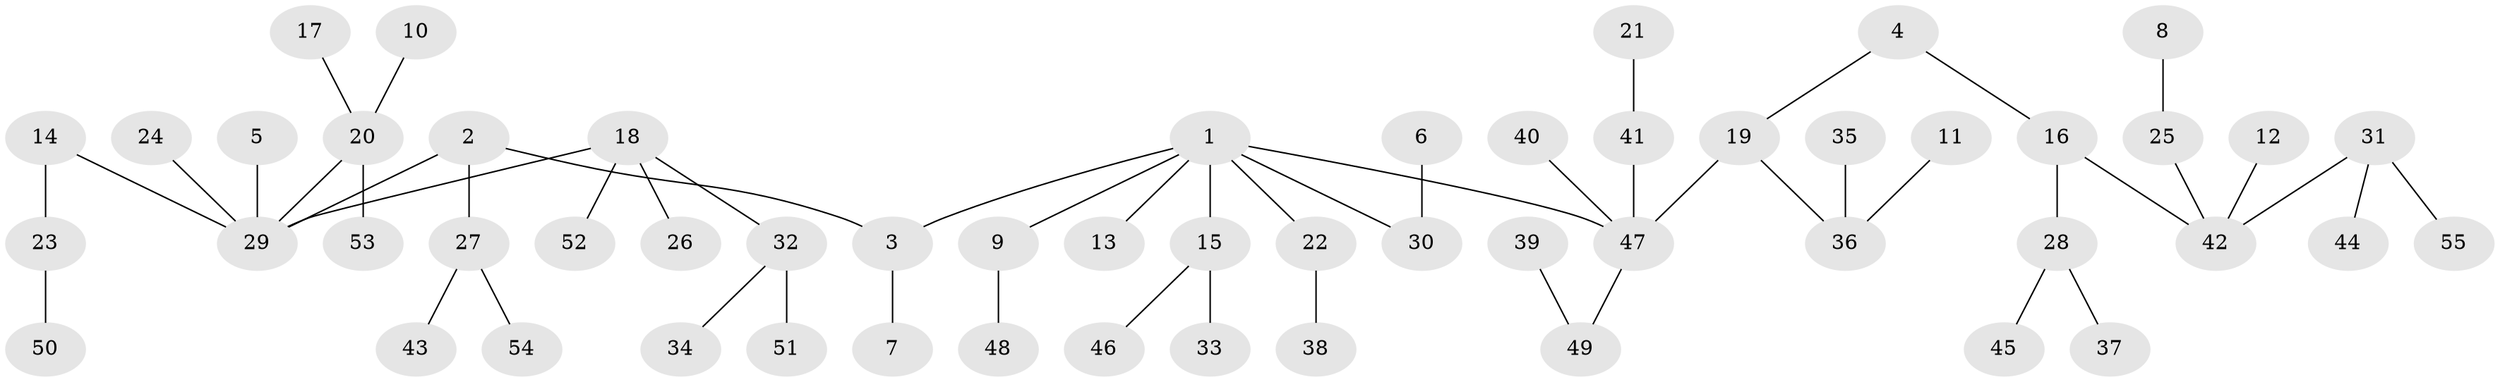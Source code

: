 // original degree distribution, {3: 0.15454545454545454, 6: 0.03636363636363636, 4: 0.05454545454545454, 2: 0.2909090909090909, 5: 0.00909090909090909, 1: 0.45454545454545453}
// Generated by graph-tools (version 1.1) at 2025/50/03/09/25 03:50:17]
// undirected, 55 vertices, 54 edges
graph export_dot {
graph [start="1"]
  node [color=gray90,style=filled];
  1;
  2;
  3;
  4;
  5;
  6;
  7;
  8;
  9;
  10;
  11;
  12;
  13;
  14;
  15;
  16;
  17;
  18;
  19;
  20;
  21;
  22;
  23;
  24;
  25;
  26;
  27;
  28;
  29;
  30;
  31;
  32;
  33;
  34;
  35;
  36;
  37;
  38;
  39;
  40;
  41;
  42;
  43;
  44;
  45;
  46;
  47;
  48;
  49;
  50;
  51;
  52;
  53;
  54;
  55;
  1 -- 3 [weight=1.0];
  1 -- 9 [weight=1.0];
  1 -- 13 [weight=1.0];
  1 -- 15 [weight=1.0];
  1 -- 22 [weight=1.0];
  1 -- 30 [weight=1.0];
  1 -- 47 [weight=1.0];
  2 -- 3 [weight=1.0];
  2 -- 27 [weight=1.0];
  2 -- 29 [weight=1.0];
  3 -- 7 [weight=1.0];
  4 -- 16 [weight=1.0];
  4 -- 19 [weight=1.0];
  5 -- 29 [weight=1.0];
  6 -- 30 [weight=1.0];
  8 -- 25 [weight=1.0];
  9 -- 48 [weight=1.0];
  10 -- 20 [weight=1.0];
  11 -- 36 [weight=1.0];
  12 -- 42 [weight=1.0];
  14 -- 23 [weight=1.0];
  14 -- 29 [weight=1.0];
  15 -- 33 [weight=1.0];
  15 -- 46 [weight=1.0];
  16 -- 28 [weight=1.0];
  16 -- 42 [weight=1.0];
  17 -- 20 [weight=1.0];
  18 -- 26 [weight=1.0];
  18 -- 29 [weight=1.0];
  18 -- 32 [weight=1.0];
  18 -- 52 [weight=1.0];
  19 -- 36 [weight=1.0];
  19 -- 47 [weight=1.0];
  20 -- 29 [weight=1.0];
  20 -- 53 [weight=1.0];
  21 -- 41 [weight=1.0];
  22 -- 38 [weight=1.0];
  23 -- 50 [weight=1.0];
  24 -- 29 [weight=1.0];
  25 -- 42 [weight=1.0];
  27 -- 43 [weight=1.0];
  27 -- 54 [weight=1.0];
  28 -- 37 [weight=1.0];
  28 -- 45 [weight=1.0];
  31 -- 42 [weight=1.0];
  31 -- 44 [weight=1.0];
  31 -- 55 [weight=1.0];
  32 -- 34 [weight=1.0];
  32 -- 51 [weight=1.0];
  35 -- 36 [weight=1.0];
  39 -- 49 [weight=1.0];
  40 -- 47 [weight=1.0];
  41 -- 47 [weight=1.0];
  47 -- 49 [weight=1.0];
}
